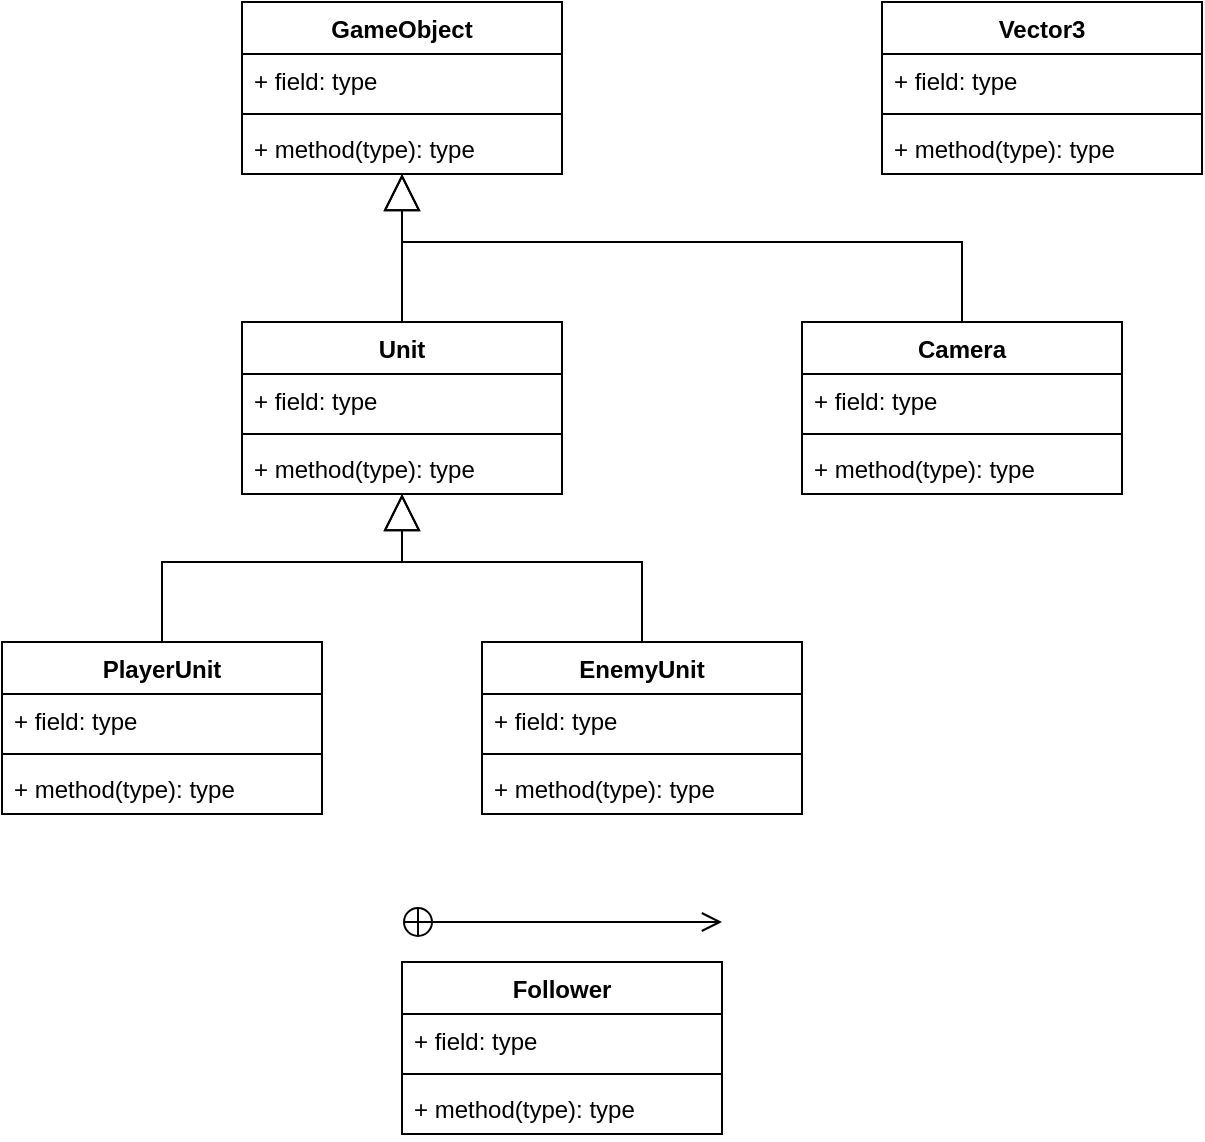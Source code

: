 <mxfile version="21.3.5" type="device">
  <diagram id="C5RBs43oDa-KdzZeNtuy" name="Page-1">
    <mxGraphModel dx="657" dy="364" grid="1" gridSize="10" guides="1" tooltips="1" connect="1" arrows="1" fold="1" page="1" pageScale="1" pageWidth="827" pageHeight="1169" math="0" shadow="0">
      <root>
        <mxCell id="WIyWlLk6GJQsqaUBKTNV-0" />
        <mxCell id="WIyWlLk6GJQsqaUBKTNV-1" parent="WIyWlLk6GJQsqaUBKTNV-0" />
        <mxCell id="4Bo-Q0Oh9ROEqT6K9bP--1" value="GameObject" style="swimlane;fontStyle=1;align=center;verticalAlign=top;childLayout=stackLayout;horizontal=1;startSize=26;horizontalStack=0;resizeParent=1;resizeParentMax=0;resizeLast=0;collapsible=1;marginBottom=0;whiteSpace=wrap;html=1;" vertex="1" parent="WIyWlLk6GJQsqaUBKTNV-1">
          <mxGeometry x="200" y="80" width="160" height="86" as="geometry" />
        </mxCell>
        <mxCell id="4Bo-Q0Oh9ROEqT6K9bP--2" value="+ field: type" style="text;strokeColor=none;fillColor=none;align=left;verticalAlign=top;spacingLeft=4;spacingRight=4;overflow=hidden;rotatable=0;points=[[0,0.5],[1,0.5]];portConstraint=eastwest;whiteSpace=wrap;html=1;" vertex="1" parent="4Bo-Q0Oh9ROEqT6K9bP--1">
          <mxGeometry y="26" width="160" height="26" as="geometry" />
        </mxCell>
        <mxCell id="4Bo-Q0Oh9ROEqT6K9bP--3" value="" style="line;strokeWidth=1;fillColor=none;align=left;verticalAlign=middle;spacingTop=-1;spacingLeft=3;spacingRight=3;rotatable=0;labelPosition=right;points=[];portConstraint=eastwest;strokeColor=inherit;" vertex="1" parent="4Bo-Q0Oh9ROEqT6K9bP--1">
          <mxGeometry y="52" width="160" height="8" as="geometry" />
        </mxCell>
        <mxCell id="4Bo-Q0Oh9ROEqT6K9bP--4" value="+ method(type): type" style="text;strokeColor=none;fillColor=none;align=left;verticalAlign=top;spacingLeft=4;spacingRight=4;overflow=hidden;rotatable=0;points=[[0,0.5],[1,0.5]];portConstraint=eastwest;whiteSpace=wrap;html=1;" vertex="1" parent="4Bo-Q0Oh9ROEqT6K9bP--1">
          <mxGeometry y="60" width="160" height="26" as="geometry" />
        </mxCell>
        <mxCell id="4Bo-Q0Oh9ROEqT6K9bP--5" value="Unit" style="swimlane;fontStyle=1;align=center;verticalAlign=top;childLayout=stackLayout;horizontal=1;startSize=26;horizontalStack=0;resizeParent=1;resizeParentMax=0;resizeLast=0;collapsible=1;marginBottom=0;whiteSpace=wrap;html=1;" vertex="1" parent="WIyWlLk6GJQsqaUBKTNV-1">
          <mxGeometry x="200" y="240" width="160" height="86" as="geometry" />
        </mxCell>
        <mxCell id="4Bo-Q0Oh9ROEqT6K9bP--6" value="+ field: type" style="text;strokeColor=none;fillColor=none;align=left;verticalAlign=top;spacingLeft=4;spacingRight=4;overflow=hidden;rotatable=0;points=[[0,0.5],[1,0.5]];portConstraint=eastwest;whiteSpace=wrap;html=1;" vertex="1" parent="4Bo-Q0Oh9ROEqT6K9bP--5">
          <mxGeometry y="26" width="160" height="26" as="geometry" />
        </mxCell>
        <mxCell id="4Bo-Q0Oh9ROEqT6K9bP--7" value="" style="line;strokeWidth=1;fillColor=none;align=left;verticalAlign=middle;spacingTop=-1;spacingLeft=3;spacingRight=3;rotatable=0;labelPosition=right;points=[];portConstraint=eastwest;strokeColor=inherit;" vertex="1" parent="4Bo-Q0Oh9ROEqT6K9bP--5">
          <mxGeometry y="52" width="160" height="8" as="geometry" />
        </mxCell>
        <mxCell id="4Bo-Q0Oh9ROEqT6K9bP--8" value="+ method(type): type" style="text;strokeColor=none;fillColor=none;align=left;verticalAlign=top;spacingLeft=4;spacingRight=4;overflow=hidden;rotatable=0;points=[[0,0.5],[1,0.5]];portConstraint=eastwest;whiteSpace=wrap;html=1;" vertex="1" parent="4Bo-Q0Oh9ROEqT6K9bP--5">
          <mxGeometry y="60" width="160" height="26" as="geometry" />
        </mxCell>
        <mxCell id="4Bo-Q0Oh9ROEqT6K9bP--34" style="edgeStyle=orthogonalEdgeStyle;rounded=0;orthogonalLoop=1;jettySize=auto;html=1;endArrow=block;endFill=0;endSize=16;" edge="1" parent="WIyWlLk6GJQsqaUBKTNV-1" source="4Bo-Q0Oh9ROEqT6K9bP--10" target="4Bo-Q0Oh9ROEqT6K9bP--5">
          <mxGeometry relative="1" as="geometry">
            <Array as="points">
              <mxPoint x="160" y="360" />
              <mxPoint x="280" y="360" />
            </Array>
          </mxGeometry>
        </mxCell>
        <mxCell id="4Bo-Q0Oh9ROEqT6K9bP--10" value="PlayerUnit" style="swimlane;fontStyle=1;align=center;verticalAlign=top;childLayout=stackLayout;horizontal=1;startSize=26;horizontalStack=0;resizeParent=1;resizeParentMax=0;resizeLast=0;collapsible=1;marginBottom=0;whiteSpace=wrap;html=1;" vertex="1" parent="WIyWlLk6GJQsqaUBKTNV-1">
          <mxGeometry x="80" y="400" width="160" height="86" as="geometry" />
        </mxCell>
        <mxCell id="4Bo-Q0Oh9ROEqT6K9bP--11" value="+ field: type" style="text;strokeColor=none;fillColor=none;align=left;verticalAlign=top;spacingLeft=4;spacingRight=4;overflow=hidden;rotatable=0;points=[[0,0.5],[1,0.5]];portConstraint=eastwest;whiteSpace=wrap;html=1;" vertex="1" parent="4Bo-Q0Oh9ROEqT6K9bP--10">
          <mxGeometry y="26" width="160" height="26" as="geometry" />
        </mxCell>
        <mxCell id="4Bo-Q0Oh9ROEqT6K9bP--12" value="" style="line;strokeWidth=1;fillColor=none;align=left;verticalAlign=middle;spacingTop=-1;spacingLeft=3;spacingRight=3;rotatable=0;labelPosition=right;points=[];portConstraint=eastwest;strokeColor=inherit;" vertex="1" parent="4Bo-Q0Oh9ROEqT6K9bP--10">
          <mxGeometry y="52" width="160" height="8" as="geometry" />
        </mxCell>
        <mxCell id="4Bo-Q0Oh9ROEqT6K9bP--13" value="+ method(type): type" style="text;strokeColor=none;fillColor=none;align=left;verticalAlign=top;spacingLeft=4;spacingRight=4;overflow=hidden;rotatable=0;points=[[0,0.5],[1,0.5]];portConstraint=eastwest;whiteSpace=wrap;html=1;" vertex="1" parent="4Bo-Q0Oh9ROEqT6K9bP--10">
          <mxGeometry y="60" width="160" height="26" as="geometry" />
        </mxCell>
        <mxCell id="4Bo-Q0Oh9ROEqT6K9bP--15" value="EnemyUnit" style="swimlane;fontStyle=1;align=center;verticalAlign=top;childLayout=stackLayout;horizontal=1;startSize=26;horizontalStack=0;resizeParent=1;resizeParentMax=0;resizeLast=0;collapsible=1;marginBottom=0;whiteSpace=wrap;html=1;" vertex="1" parent="WIyWlLk6GJQsqaUBKTNV-1">
          <mxGeometry x="320" y="400" width="160" height="86" as="geometry" />
        </mxCell>
        <mxCell id="4Bo-Q0Oh9ROEqT6K9bP--16" value="+ field: type" style="text;strokeColor=none;fillColor=none;align=left;verticalAlign=top;spacingLeft=4;spacingRight=4;overflow=hidden;rotatable=0;points=[[0,0.5],[1,0.5]];portConstraint=eastwest;whiteSpace=wrap;html=1;" vertex="1" parent="4Bo-Q0Oh9ROEqT6K9bP--15">
          <mxGeometry y="26" width="160" height="26" as="geometry" />
        </mxCell>
        <mxCell id="4Bo-Q0Oh9ROEqT6K9bP--17" value="" style="line;strokeWidth=1;fillColor=none;align=left;verticalAlign=middle;spacingTop=-1;spacingLeft=3;spacingRight=3;rotatable=0;labelPosition=right;points=[];portConstraint=eastwest;strokeColor=inherit;" vertex="1" parent="4Bo-Q0Oh9ROEqT6K9bP--15">
          <mxGeometry y="52" width="160" height="8" as="geometry" />
        </mxCell>
        <mxCell id="4Bo-Q0Oh9ROEqT6K9bP--18" value="+ method(type): type" style="text;strokeColor=none;fillColor=none;align=left;verticalAlign=top;spacingLeft=4;spacingRight=4;overflow=hidden;rotatable=0;points=[[0,0.5],[1,0.5]];portConstraint=eastwest;whiteSpace=wrap;html=1;" vertex="1" parent="4Bo-Q0Oh9ROEqT6K9bP--15">
          <mxGeometry y="60" width="160" height="26" as="geometry" />
        </mxCell>
        <mxCell id="4Bo-Q0Oh9ROEqT6K9bP--20" value="Vector3" style="swimlane;fontStyle=1;align=center;verticalAlign=top;childLayout=stackLayout;horizontal=1;startSize=26;horizontalStack=0;resizeParent=1;resizeParentMax=0;resizeLast=0;collapsible=1;marginBottom=0;whiteSpace=wrap;html=1;" vertex="1" parent="WIyWlLk6GJQsqaUBKTNV-1">
          <mxGeometry x="520" y="80" width="160" height="86" as="geometry" />
        </mxCell>
        <mxCell id="4Bo-Q0Oh9ROEqT6K9bP--21" value="+ field: type" style="text;strokeColor=none;fillColor=none;align=left;verticalAlign=top;spacingLeft=4;spacingRight=4;overflow=hidden;rotatable=0;points=[[0,0.5],[1,0.5]];portConstraint=eastwest;whiteSpace=wrap;html=1;" vertex="1" parent="4Bo-Q0Oh9ROEqT6K9bP--20">
          <mxGeometry y="26" width="160" height="26" as="geometry" />
        </mxCell>
        <mxCell id="4Bo-Q0Oh9ROEqT6K9bP--22" value="" style="line;strokeWidth=1;fillColor=none;align=left;verticalAlign=middle;spacingTop=-1;spacingLeft=3;spacingRight=3;rotatable=0;labelPosition=right;points=[];portConstraint=eastwest;strokeColor=inherit;" vertex="1" parent="4Bo-Q0Oh9ROEqT6K9bP--20">
          <mxGeometry y="52" width="160" height="8" as="geometry" />
        </mxCell>
        <mxCell id="4Bo-Q0Oh9ROEqT6K9bP--23" value="+ method(type): type" style="text;strokeColor=none;fillColor=none;align=left;verticalAlign=top;spacingLeft=4;spacingRight=4;overflow=hidden;rotatable=0;points=[[0,0.5],[1,0.5]];portConstraint=eastwest;whiteSpace=wrap;html=1;" vertex="1" parent="4Bo-Q0Oh9ROEqT6K9bP--20">
          <mxGeometry y="60" width="160" height="26" as="geometry" />
        </mxCell>
        <mxCell id="4Bo-Q0Oh9ROEqT6K9bP--24" value="Camera" style="swimlane;fontStyle=1;align=center;verticalAlign=top;childLayout=stackLayout;horizontal=1;startSize=26;horizontalStack=0;resizeParent=1;resizeParentMax=0;resizeLast=0;collapsible=1;marginBottom=0;whiteSpace=wrap;html=1;" vertex="1" parent="WIyWlLk6GJQsqaUBKTNV-1">
          <mxGeometry x="480" y="240" width="160" height="86" as="geometry" />
        </mxCell>
        <mxCell id="4Bo-Q0Oh9ROEqT6K9bP--25" value="+ field: type" style="text;strokeColor=none;fillColor=none;align=left;verticalAlign=top;spacingLeft=4;spacingRight=4;overflow=hidden;rotatable=0;points=[[0,0.5],[1,0.5]];portConstraint=eastwest;whiteSpace=wrap;html=1;" vertex="1" parent="4Bo-Q0Oh9ROEqT6K9bP--24">
          <mxGeometry y="26" width="160" height="26" as="geometry" />
        </mxCell>
        <mxCell id="4Bo-Q0Oh9ROEqT6K9bP--26" value="" style="line;strokeWidth=1;fillColor=none;align=left;verticalAlign=middle;spacingTop=-1;spacingLeft=3;spacingRight=3;rotatable=0;labelPosition=right;points=[];portConstraint=eastwest;strokeColor=inherit;" vertex="1" parent="4Bo-Q0Oh9ROEqT6K9bP--24">
          <mxGeometry y="52" width="160" height="8" as="geometry" />
        </mxCell>
        <mxCell id="4Bo-Q0Oh9ROEqT6K9bP--27" value="+ method(type): type" style="text;strokeColor=none;fillColor=none;align=left;verticalAlign=top;spacingLeft=4;spacingRight=4;overflow=hidden;rotatable=0;points=[[0,0.5],[1,0.5]];portConstraint=eastwest;whiteSpace=wrap;html=1;" vertex="1" parent="4Bo-Q0Oh9ROEqT6K9bP--24">
          <mxGeometry y="60" width="160" height="26" as="geometry" />
        </mxCell>
        <mxCell id="4Bo-Q0Oh9ROEqT6K9bP--31" value="" style="endArrow=block;endSize=16;endFill=0;html=1;rounded=0;edgeStyle=orthogonalEdgeStyle;" edge="1" parent="WIyWlLk6GJQsqaUBKTNV-1" source="4Bo-Q0Oh9ROEqT6K9bP--5" target="4Bo-Q0Oh9ROEqT6K9bP--1">
          <mxGeometry width="160" relative="1" as="geometry">
            <mxPoint x="280" y="210" as="sourcePoint" />
            <mxPoint x="440" y="210" as="targetPoint" />
            <Array as="points" />
          </mxGeometry>
        </mxCell>
        <mxCell id="4Bo-Q0Oh9ROEqT6K9bP--32" value="" style="endArrow=block;endSize=16;endFill=0;html=1;rounded=0;edgeStyle=orthogonalEdgeStyle;" edge="1" parent="WIyWlLk6GJQsqaUBKTNV-1" source="4Bo-Q0Oh9ROEqT6K9bP--24" target="4Bo-Q0Oh9ROEqT6K9bP--1">
          <mxGeometry width="160" relative="1" as="geometry">
            <mxPoint x="290" y="250" as="sourcePoint" />
            <mxPoint x="290" y="176" as="targetPoint" />
            <Array as="points">
              <mxPoint x="560" y="200" />
              <mxPoint x="280" y="200" />
            </Array>
          </mxGeometry>
        </mxCell>
        <mxCell id="4Bo-Q0Oh9ROEqT6K9bP--33" value="" style="endArrow=block;endSize=16;endFill=0;html=1;rounded=0;edgeStyle=orthogonalEdgeStyle;exitX=0.5;exitY=0;exitDx=0;exitDy=0;" edge="1" parent="WIyWlLk6GJQsqaUBKTNV-1" source="4Bo-Q0Oh9ROEqT6K9bP--15" target="4Bo-Q0Oh9ROEqT6K9bP--5">
          <mxGeometry width="160" relative="1" as="geometry">
            <mxPoint x="570" y="250" as="sourcePoint" />
            <mxPoint x="340" y="360" as="targetPoint" />
            <Array as="points">
              <mxPoint x="400" y="360" />
              <mxPoint x="280" y="360" />
            </Array>
          </mxGeometry>
        </mxCell>
        <mxCell id="4Bo-Q0Oh9ROEqT6K9bP--36" value="" style="endArrow=open;startArrow=circlePlus;endFill=0;startFill=0;endSize=8;html=1;rounded=0;" edge="1" parent="WIyWlLk6GJQsqaUBKTNV-1">
          <mxGeometry width="160" relative="1" as="geometry">
            <mxPoint x="280" y="540" as="sourcePoint" />
            <mxPoint x="440" y="540" as="targetPoint" />
          </mxGeometry>
        </mxCell>
        <mxCell id="4Bo-Q0Oh9ROEqT6K9bP--37" value="Follower" style="swimlane;fontStyle=1;align=center;verticalAlign=top;childLayout=stackLayout;horizontal=1;startSize=26;horizontalStack=0;resizeParent=1;resizeParentMax=0;resizeLast=0;collapsible=1;marginBottom=0;whiteSpace=wrap;html=1;" vertex="1" parent="WIyWlLk6GJQsqaUBKTNV-1">
          <mxGeometry x="280" y="560" width="160" height="86" as="geometry" />
        </mxCell>
        <mxCell id="4Bo-Q0Oh9ROEqT6K9bP--38" value="+ field: type" style="text;strokeColor=none;fillColor=none;align=left;verticalAlign=top;spacingLeft=4;spacingRight=4;overflow=hidden;rotatable=0;points=[[0,0.5],[1,0.5]];portConstraint=eastwest;whiteSpace=wrap;html=1;" vertex="1" parent="4Bo-Q0Oh9ROEqT6K9bP--37">
          <mxGeometry y="26" width="160" height="26" as="geometry" />
        </mxCell>
        <mxCell id="4Bo-Q0Oh9ROEqT6K9bP--39" value="" style="line;strokeWidth=1;fillColor=none;align=left;verticalAlign=middle;spacingTop=-1;spacingLeft=3;spacingRight=3;rotatable=0;labelPosition=right;points=[];portConstraint=eastwest;strokeColor=inherit;" vertex="1" parent="4Bo-Q0Oh9ROEqT6K9bP--37">
          <mxGeometry y="52" width="160" height="8" as="geometry" />
        </mxCell>
        <mxCell id="4Bo-Q0Oh9ROEqT6K9bP--40" value="+ method(type): type" style="text;strokeColor=none;fillColor=none;align=left;verticalAlign=top;spacingLeft=4;spacingRight=4;overflow=hidden;rotatable=0;points=[[0,0.5],[1,0.5]];portConstraint=eastwest;whiteSpace=wrap;html=1;" vertex="1" parent="4Bo-Q0Oh9ROEqT6K9bP--37">
          <mxGeometry y="60" width="160" height="26" as="geometry" />
        </mxCell>
      </root>
    </mxGraphModel>
  </diagram>
</mxfile>
